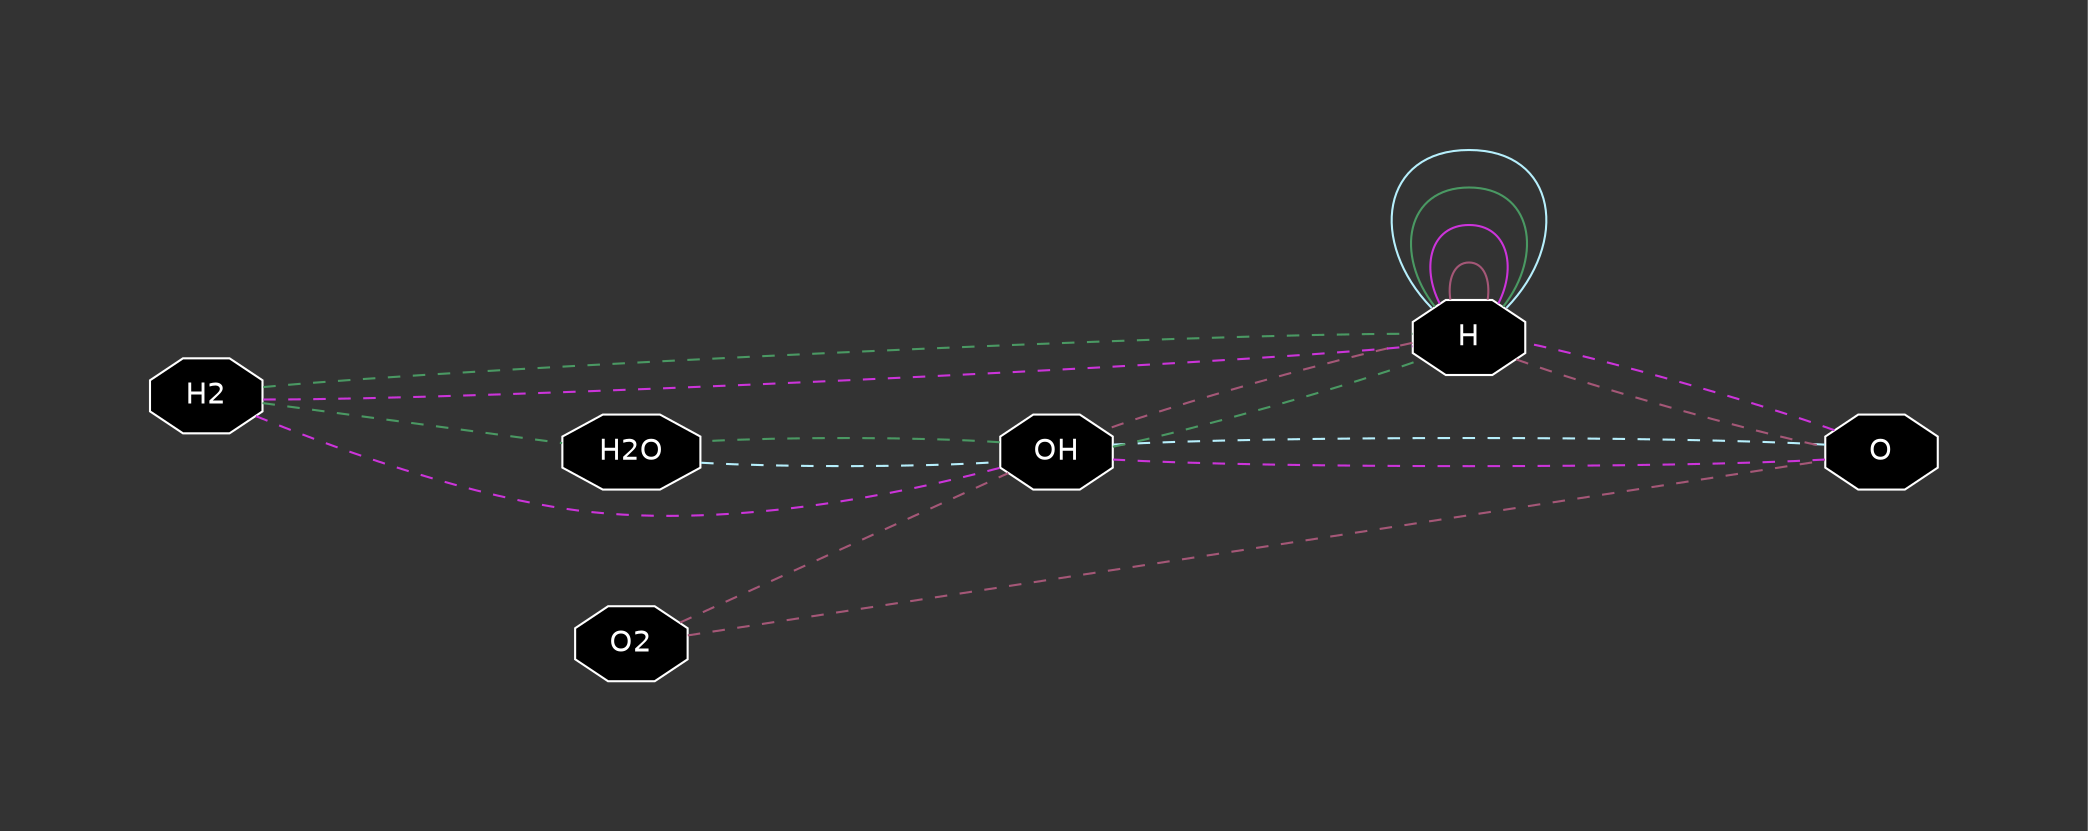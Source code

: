 digraph {
	graph [bgcolor="#333333" fontcolor=white fontsize=16 pad=1 rankdir=LR ranksep=2]
	node [color=white fillcolor=black fontcolor=white fontname=Helvetica shape=octagon style=filled]
	edge [arrowhead=open color=white fontcolor=white fontname=Courier fontsize=12 style=dashed]
	subgraph "Reactant graph" {
		node [rank=same]
		H2O
		O
	}
	subgraph "Product graph" {
		node [rank=same]
		H
		H2
		O2
		OH
	}
	H -> O [arrowhead=none color="#A55777"]
	H -> OH [arrowhead=none color="#A55777"]
	H -> H [arrowhead=none color="#A55777" style=filled]
	O2 -> O [arrowhead=none color="#A55777"]
	O2 -> OH [arrowhead=none color="#A55777"]
	O -> H [arrowhead=none color="#CC34DA"]
	O -> OH [arrowhead=none color="#CC34DA"]
	H -> H [arrowhead=none color="#CC34DA" style=filled]
	H2 -> H [arrowhead=none color="#CC34DA"]
	H2 -> OH [arrowhead=none color="#CC34DA"]
	H2 -> H2O [arrowhead=none color="#4A9963"]
	H2 -> H [arrowhead=none color="#4A9963"]
	H -> H [arrowhead=none color="#4A9963" style=filled]
	OH -> H2O [arrowhead=none color="#4A9963"]
	OH -> H [arrowhead=none color="#4A9963"]
	O -> OH [arrowhead=none color="#B6EFFC"]
	H -> H [arrowhead=none color="#B6EFFC" style=filled]
	H2O -> OH [arrowhead=none color="#B6EFFC"]
}
